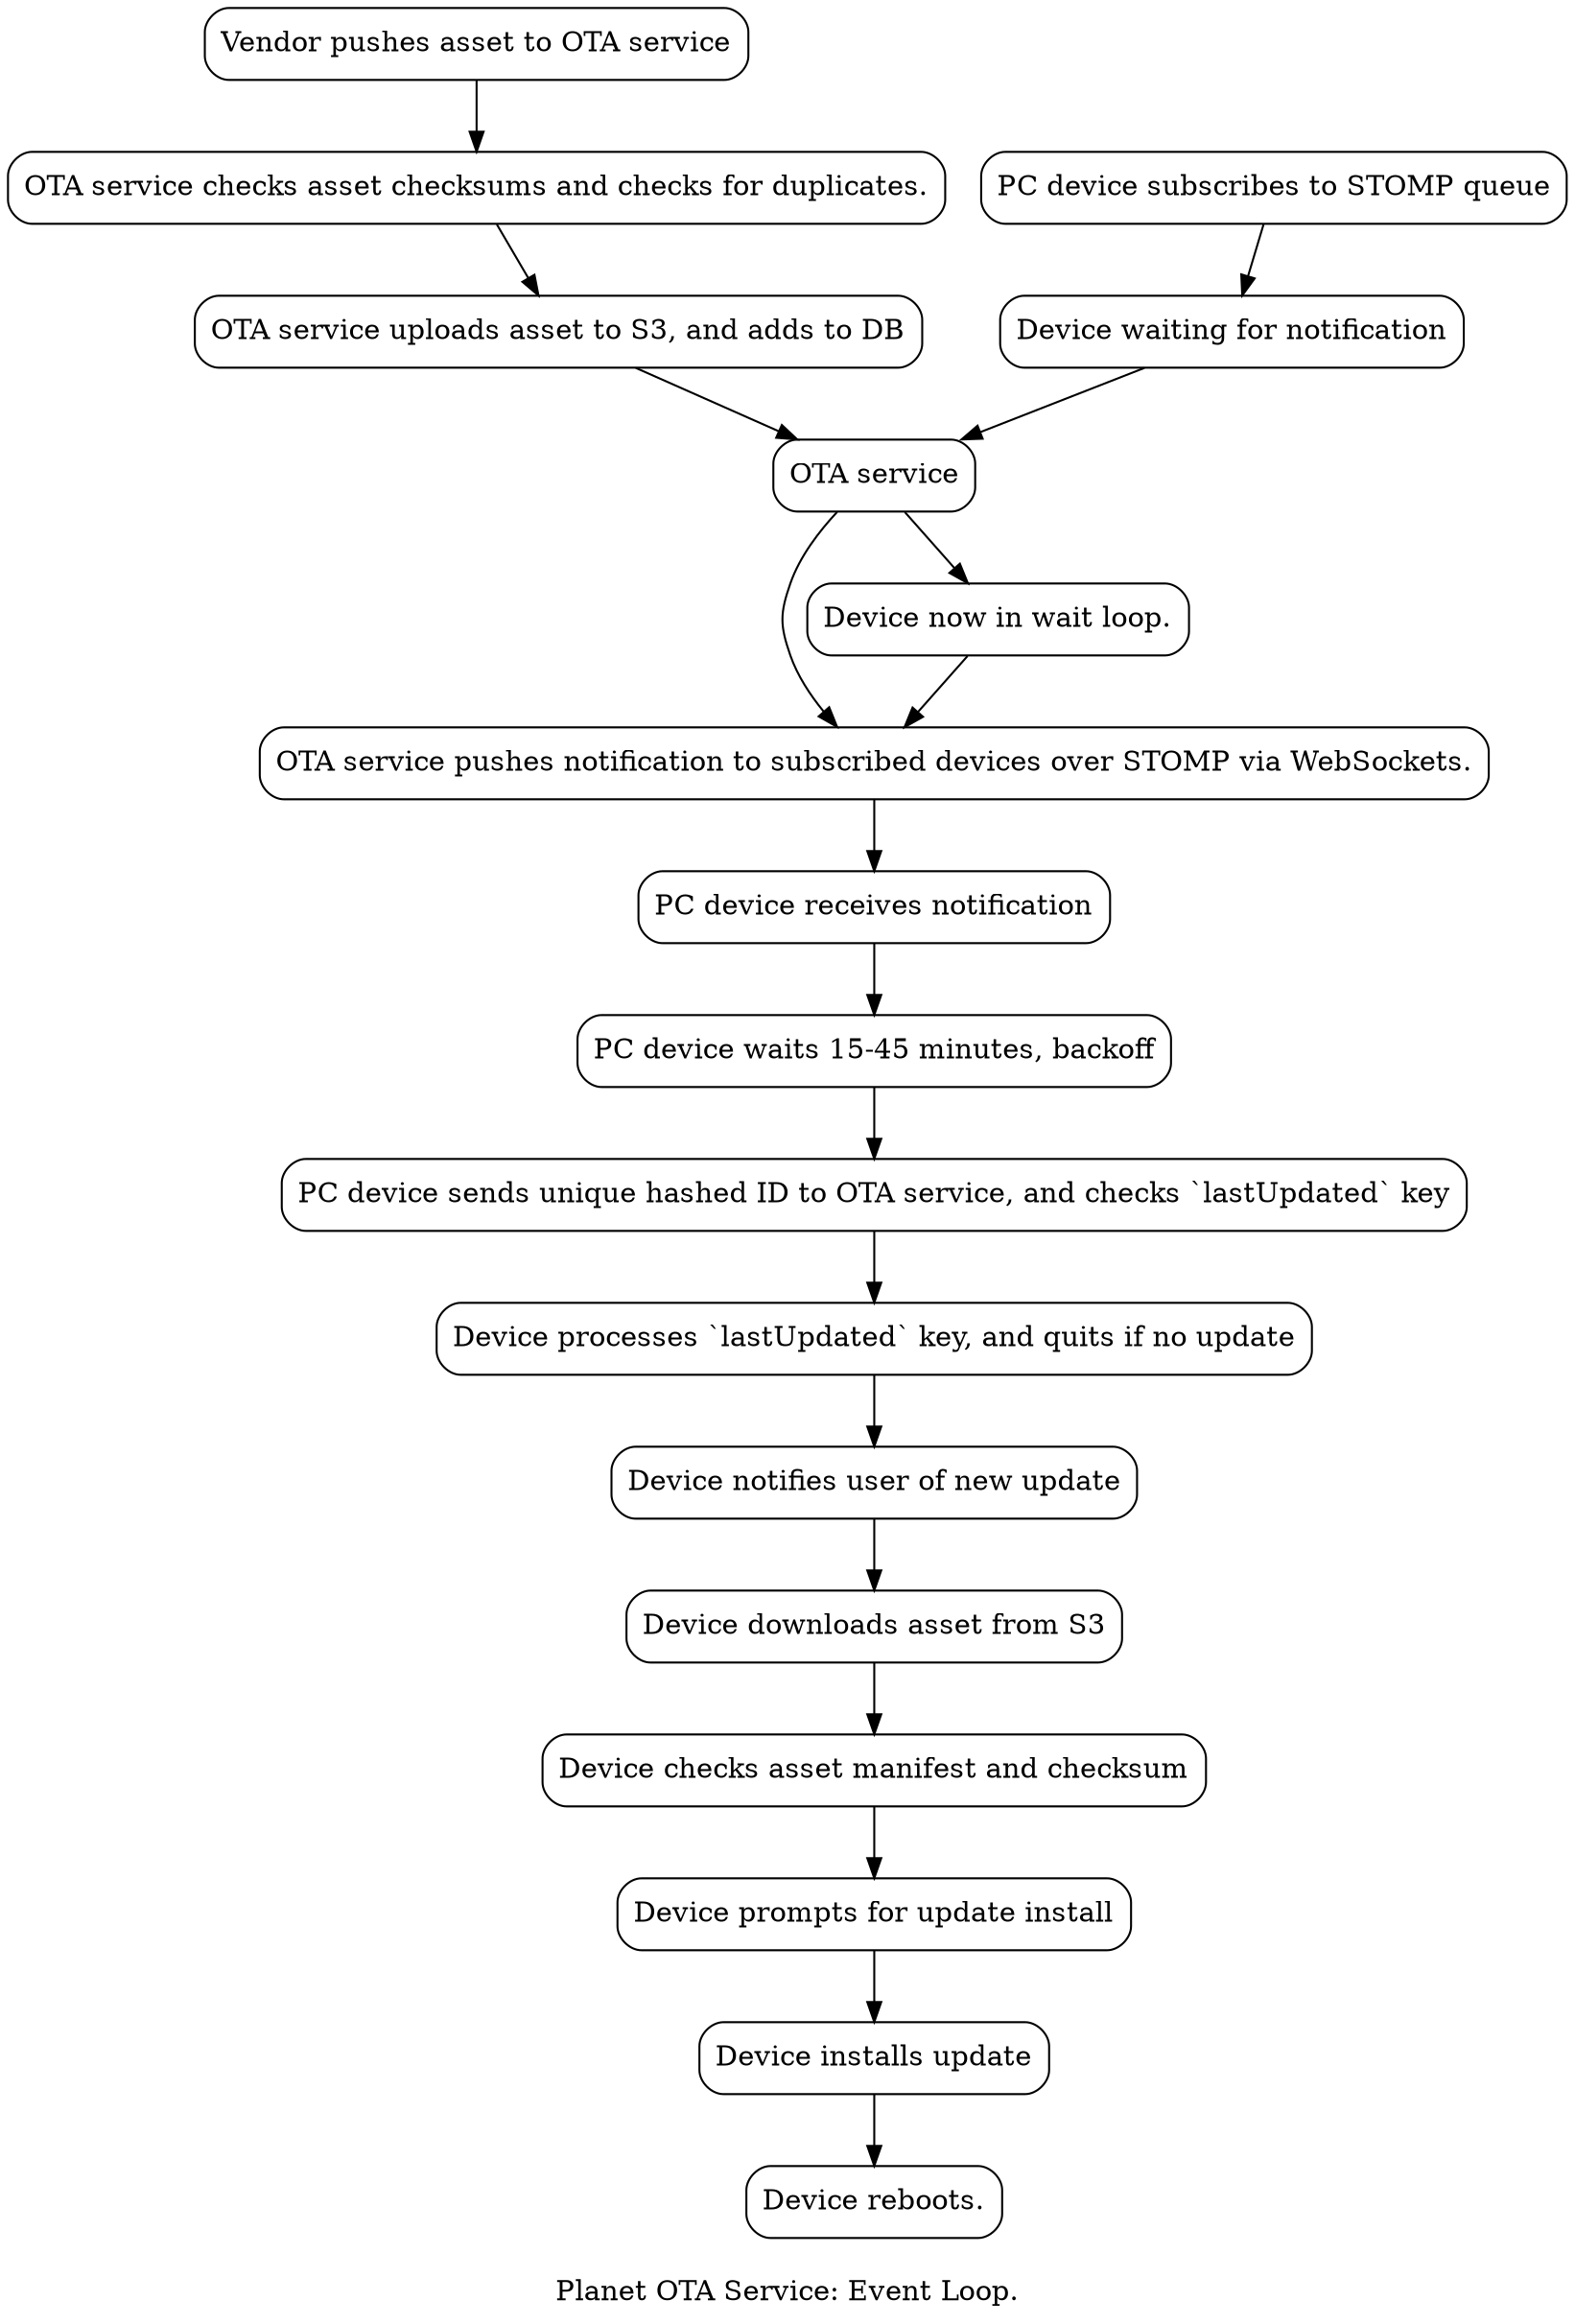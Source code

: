 digraph PlanetOtaUpdateEventLoop {
    label = "\nPlanet OTA Service: Event Loop.";
    node [shape=box, style=rounded];

    vendor_push [label = "Vendor pushes asset to OTA service"];
    ota_check_before_process [label = "OTA service checks asset checksums and checks for duplicates."];
    ota_process [label = "OTA service uploads asset to S3, and adds to DB"];
    ota_notify [label = "OTA service pushes notification to subscribed devices over STOMP via WebSockets."]
    ota_service [label = "OTA service"];

    vendor_push->ota_check_before_process->ota_process->ota_service;
    ota_service->ota_notify;

    device_enter [label = "PC device subscribes to STOMP queue"];
    device_wait [label = "Device waiting for notification"]
    device_in_loop [label = "Device now in wait loop."];
    device_receive_notify [label = "PC device receives notification"];
    device_wait_backoff [label = "PC device waits 15-45 minutes, backoff"];
    device_sends_meta [label = "PC device sends unique hashed ID to OTA service, and checks `lastUpdated` key"];
    device_process_listing [label = "Device processes `lastUpdated` key, and quits if no update"]
    
    device_enter->device_wait->ota_service->device_in_loop->ota_notify;
    ota_notify->device_receive_notify;
    device_receive_notify->device_wait_backoff->device_sends_meta->device_process_listing;
    
    device_notifies_user [label = "Device notifies user of new update"];
    device_dl_from_s3 [label = "Device downloads asset from S3"];
    device_checks_checksum [label = "Device checks asset manifest and checksum"];
    device_prompts_for_install [label = "Device prompts for update install"];
    device_install_update [label = "Device installs update"];
    device_reboot [label = "Device reboots."]

    device_process_listing->device_notifies_user;
    device_notifies_user->device_dl_from_s3->device_checks_checksum;
    device_checks_checksum->device_prompts_for_install->device_install_update->device_reboot;
}


